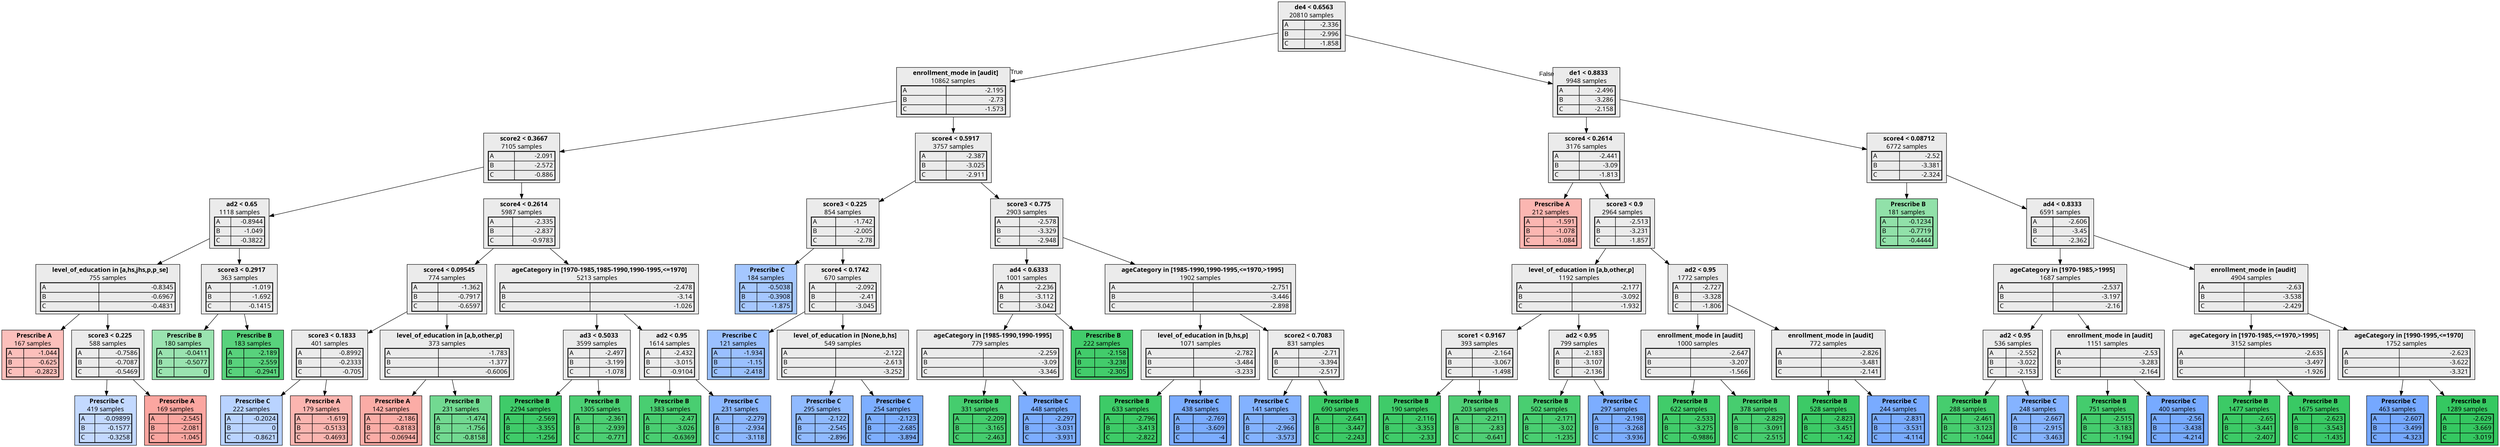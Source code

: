 digraph {
    1 [label=<  <TABLE BORDER="0" CELLPADDING="0">
      <TR>
    <TD>
      <B> de4 &lt; 0.6563</B>
    </TD>
  </TR>

    <TR>
      <TD>20810 samples</TD>
    </TR>
    <TR>
  <TD>
    <TABLE CELLSPACING="0">
      
        <TR >
    <TD ALIGN="LEFT">A</TD>
    <TD ALIGN="RIGHT">-2.336</TD>
  </TR>
  <TR class="highlighted">
    <TD ALIGN="LEFT">B</TD>
    <TD ALIGN="RIGHT">-2.996</TD>
  </TR>
  <TR >
    <TD ALIGN="LEFT">C</TD>
    <TD ALIGN="RIGHT">-1.858</TD>
  </TR>

    </TABLE>
  </TD>
</TR>

  </TABLE>
>,fillcolor="#EBEBEB",shape=box,fontname="bold arial",style="filled"];
    1 -> 2 [labeldistance=2.5, labelangle=45, headlabel="True",fontname="arial"];
    1 -> 49 [labeldistance=2.5, labelangle=-45, headlabel="False",fontname="arial"];
    2 [label=<  <TABLE BORDER="0" CELLPADDING="0">
      <TR>
    <TD>
      <B> enrollment_mode in [audit]</B>
    </TD>
  </TR>

    <TR>
      <TD>10862 samples</TD>
    </TR>
    <TR>
  <TD>
    <TABLE CELLSPACING="0">
      
        <TR >
    <TD ALIGN="LEFT">A</TD>
    <TD ALIGN="RIGHT">-2.195</TD>
  </TR>
  <TR class="highlighted">
    <TD ALIGN="LEFT">B</TD>
    <TD ALIGN="RIGHT">-2.73</TD>
  </TR>
  <TR >
    <TD ALIGN="LEFT">C</TD>
    <TD ALIGN="RIGHT">-1.573</TD>
  </TR>

    </TABLE>
  </TD>
</TR>

  </TABLE>
>,fillcolor="#EBEBEB",shape=box,fontname="bold arial",style="filled"];
    2 -> 3;
    2 -> 28;
    3 [label=<  <TABLE BORDER="0" CELLPADDING="0">
      <TR>
    <TD>
      <B> score2 &lt; 0.3667</B>
    </TD>
  </TR>

    <TR>
      <TD>7105 samples</TD>
    </TR>
    <TR>
  <TD>
    <TABLE CELLSPACING="0">
      
        <TR >
    <TD ALIGN="LEFT">A</TD>
    <TD ALIGN="RIGHT">-2.091</TD>
  </TR>
  <TR class="highlighted">
    <TD ALIGN="LEFT">B</TD>
    <TD ALIGN="RIGHT">-2.572</TD>
  </TR>
  <TR >
    <TD ALIGN="LEFT">C</TD>
    <TD ALIGN="RIGHT">-0.886</TD>
  </TR>

    </TABLE>
  </TD>
</TR>

  </TABLE>
>,fillcolor="#EBEBEB",shape=box,fontname="bold arial",style="filled"];
    3 -> 4;
    3 -> 13;
    4 [label=<  <TABLE BORDER="0" CELLPADDING="0">
      <TR>
    <TD>
      <B> ad2 &lt; 0.65</B>
    </TD>
  </TR>

    <TR>
      <TD>1118 samples</TD>
    </TR>
    <TR>
  <TD>
    <TABLE CELLSPACING="0">
      
        <TR >
    <TD ALIGN="LEFT">A</TD>
    <TD ALIGN="RIGHT">-0.8944</TD>
  </TR>
  <TR class="highlighted">
    <TD ALIGN="LEFT">B</TD>
    <TD ALIGN="RIGHT">-1.049</TD>
  </TR>
  <TR >
    <TD ALIGN="LEFT">C</TD>
    <TD ALIGN="RIGHT">-0.3822</TD>
  </TR>

    </TABLE>
  </TD>
</TR>

  </TABLE>
>,fillcolor="#EBEBEB",shape=box,fontname="bold arial",style="filled"];
    4 -> 5;
    4 -> 10;
    5 [label=<  <TABLE BORDER="0" CELLPADDING="0">
      <TR>
    <TD>
      <B> level_of_education in [a,hs,jhs,p,p_se]</B>
    </TD>
  </TR>

    <TR>
      <TD>755 samples</TD>
    </TR>
    <TR>
  <TD>
    <TABLE CELLSPACING="0">
      
        <TR class="highlighted">
    <TD ALIGN="LEFT">A</TD>
    <TD ALIGN="RIGHT">-0.8345</TD>
  </TR>
  <TR >
    <TD ALIGN="LEFT">B</TD>
    <TD ALIGN="RIGHT">-0.6967</TD>
  </TR>
  <TR >
    <TD ALIGN="LEFT">C</TD>
    <TD ALIGN="RIGHT">-0.4831</TD>
  </TR>

    </TABLE>
  </TD>
</TR>

  </TABLE>
>,fillcolor="#EBEBEB",shape=box,fontname="bold arial",style="filled"];
    5 -> 6;
    5 -> 7;
    6 [label=<  <TABLE BORDER="0" CELLPADDING="0">
      <TR>
    <TD>
      <B>Prescribe A</B>
    </TD>
  </TR>

    <TR>
      <TD>167 samples</TD>
    </TR>
    <TR>
  <TD>
    <TABLE CELLSPACING="0">
      
        <TR class="highlighted">
    <TD ALIGN="LEFT">A</TD>
    <TD ALIGN="RIGHT">-1.044</TD>
  </TR>
  <TR >
    <TD ALIGN="LEFT">B</TD>
    <TD ALIGN="RIGHT">-0.625</TD>
  </TR>
  <TR >
    <TD ALIGN="LEFT">C</TD>
    <TD ALIGN="RIGHT">-0.2823</TD>
  </TR>

    </TABLE>
  </TD>
</TR>

  </TABLE>
>,fillcolor="#F8766D77",shape=box,fontname="bold arial",style="filled",color=black];
    7 [label=<  <TABLE BORDER="0" CELLPADDING="0">
      <TR>
    <TD>
      <B> score3 &lt; 0.225</B>
    </TD>
  </TR>

    <TR>
      <TD>588 samples</TD>
    </TR>
    <TR>
  <TD>
    <TABLE CELLSPACING="0">
      
        <TR class="highlighted">
    <TD ALIGN="LEFT">A</TD>
    <TD ALIGN="RIGHT">-0.7586</TD>
  </TR>
  <TR >
    <TD ALIGN="LEFT">B</TD>
    <TD ALIGN="RIGHT">-0.7087</TD>
  </TR>
  <TR >
    <TD ALIGN="LEFT">C</TD>
    <TD ALIGN="RIGHT">-0.5469</TD>
  </TR>

    </TABLE>
  </TD>
</TR>

  </TABLE>
>,fillcolor="#EBEBEB",shape=box,fontname="bold arial",style="filled"];
    7 -> 8;
    7 -> 9;
    8 [label=<  <TABLE BORDER="0" CELLPADDING="0">
      <TR>
    <TD>
      <B>Prescribe C</B>
    </TD>
  </TR>

    <TR>
      <TD>419 samples</TD>
    </TR>
    <TR>
  <TD>
    <TABLE CELLSPACING="0">
      
        <TR >
    <TD ALIGN="LEFT">A</TD>
    <TD ALIGN="RIGHT">-0.09899</TD>
  </TR>
  <TR >
    <TD ALIGN="LEFT">B</TD>
    <TD ALIGN="RIGHT">-0.1577</TD>
  </TR>
  <TR class="highlighted">
    <TD ALIGN="LEFT">C</TD>
    <TD ALIGN="RIGHT">-0.3258</TD>
  </TR>

    </TABLE>
  </TD>
</TR>

  </TABLE>
>,fillcolor="#619CFF60",shape=box,fontname="bold arial",style="filled",color=black];
    9 [label=<  <TABLE BORDER="0" CELLPADDING="0">
      <TR>
    <TD>
      <B>Prescribe A</B>
    </TD>
  </TR>

    <TR>
      <TD>169 samples</TD>
    </TR>
    <TR>
  <TD>
    <TABLE CELLSPACING="0">
      
        <TR class="highlighted">
    <TD ALIGN="LEFT">A</TD>
    <TD ALIGN="RIGHT">-2.545</TD>
  </TR>
  <TR >
    <TD ALIGN="LEFT">B</TD>
    <TD ALIGN="RIGHT">-2.081</TD>
  </TR>
  <TR >
    <TD ALIGN="LEFT">C</TD>
    <TD ALIGN="RIGHT">-1.045</TD>
  </TR>

    </TABLE>
  </TD>
</TR>

  </TABLE>
>,fillcolor="#F8766Da6",shape=box,fontname="bold arial",style="filled",color=black];
    10 [label=<  <TABLE BORDER="0" CELLPADDING="0">
      <TR>
    <TD>
      <B> score3 &lt; 0.2917</B>
    </TD>
  </TR>

    <TR>
      <TD>363 samples</TD>
    </TR>
    <TR>
  <TD>
    <TABLE CELLSPACING="0">
      
        <TR >
    <TD ALIGN="LEFT">A</TD>
    <TD ALIGN="RIGHT">-1.019</TD>
  </TR>
  <TR class="highlighted">
    <TD ALIGN="LEFT">B</TD>
    <TD ALIGN="RIGHT">-1.692</TD>
  </TR>
  <TR >
    <TD ALIGN="LEFT">C</TD>
    <TD ALIGN="RIGHT">-0.1415</TD>
  </TR>

    </TABLE>
  </TD>
</TR>

  </TABLE>
>,fillcolor="#EBEBEB",shape=box,fontname="bold arial",style="filled"];
    10 -> 11;
    10 -> 12;
    11 [label=<  <TABLE BORDER="0" CELLPADDING="0">
      <TR>
    <TD>
      <B>Prescribe B</B>
    </TD>
  </TR>

    <TR>
      <TD>180 samples</TD>
    </TR>
    <TR>
  <TD>
    <TABLE CELLSPACING="0">
      
        <TR >
    <TD ALIGN="LEFT">A</TD>
    <TD ALIGN="RIGHT">-0.0411</TD>
  </TR>
  <TR class="highlighted">
    <TD ALIGN="LEFT">B</TD>
    <TD ALIGN="RIGHT">-0.5077</TD>
  </TR>
  <TR >
    <TD ALIGN="LEFT">C</TD>
    <TD ALIGN="RIGHT">0</TD>
  </TR>

    </TABLE>
  </TD>
</TR>

  </TABLE>
>,fillcolor="#00BA3865",shape=box,fontname="bold arial",style="filled",color=black];
    12 [label=<  <TABLE BORDER="0" CELLPADDING="0">
      <TR>
    <TD>
      <B>Prescribe B</B>
    </TD>
  </TR>

    <TR>
      <TD>183 samples</TD>
    </TR>
    <TR>
  <TD>
    <TABLE CELLSPACING="0">
      
        <TR >
    <TD ALIGN="LEFT">A</TD>
    <TD ALIGN="RIGHT">-2.189</TD>
  </TR>
  <TR class="highlighted">
    <TD ALIGN="LEFT">B</TD>
    <TD ALIGN="RIGHT">-2.559</TD>
  </TR>
  <TR >
    <TD ALIGN="LEFT">C</TD>
    <TD ALIGN="RIGHT">-0.2941</TD>
  </TR>

    </TABLE>
  </TD>
</TR>

  </TABLE>
>,fillcolor="#00BA38a7",shape=box,fontname="bold arial",style="filled",color=black];
    13 [label=<  <TABLE BORDER="0" CELLPADDING="0">
      <TR>
    <TD>
      <B> score4 &lt; 0.2614</B>
    </TD>
  </TR>

    <TR>
      <TD>5987 samples</TD>
    </TR>
    <TR>
  <TD>
    <TABLE CELLSPACING="0">
      
        <TR >
    <TD ALIGN="LEFT">A</TD>
    <TD ALIGN="RIGHT">-2.335</TD>
  </TR>
  <TR class="highlighted">
    <TD ALIGN="LEFT">B</TD>
    <TD ALIGN="RIGHT">-2.837</TD>
  </TR>
  <TR >
    <TD ALIGN="LEFT">C</TD>
    <TD ALIGN="RIGHT">-0.9783</TD>
  </TR>

    </TABLE>
  </TD>
</TR>

  </TABLE>
>,fillcolor="#EBEBEB",shape=box,fontname="bold arial",style="filled"];
    13 -> 14;
    13 -> 21;
    14 [label=<  <TABLE BORDER="0" CELLPADDING="0">
      <TR>
    <TD>
      <B> score4 &lt; 0.09545</B>
    </TD>
  </TR>

    <TR>
      <TD>774 samples</TD>
    </TR>
    <TR>
  <TD>
    <TABLE CELLSPACING="0">
      
        <TR class="highlighted">
    <TD ALIGN="LEFT">A</TD>
    <TD ALIGN="RIGHT">-1.362</TD>
  </TR>
  <TR >
    <TD ALIGN="LEFT">B</TD>
    <TD ALIGN="RIGHT">-0.7917</TD>
  </TR>
  <TR >
    <TD ALIGN="LEFT">C</TD>
    <TD ALIGN="RIGHT">-0.6597</TD>
  </TR>

    </TABLE>
  </TD>
</TR>

  </TABLE>
>,fillcolor="#EBEBEB",shape=box,fontname="bold arial",style="filled"];
    14 -> 15;
    14 -> 18;
    15 [label=<  <TABLE BORDER="0" CELLPADDING="0">
      <TR>
    <TD>
      <B> score3 &lt; 0.1833</B>
    </TD>
  </TR>

    <TR>
      <TD>401 samples</TD>
    </TR>
    <TR>
  <TD>
    <TABLE CELLSPACING="0">
      
        <TR class="highlighted">
    <TD ALIGN="LEFT">A</TD>
    <TD ALIGN="RIGHT">-0.8992</TD>
  </TR>
  <TR >
    <TD ALIGN="LEFT">B</TD>
    <TD ALIGN="RIGHT">-0.2333</TD>
  </TR>
  <TR >
    <TD ALIGN="LEFT">C</TD>
    <TD ALIGN="RIGHT">-0.705</TD>
  </TR>

    </TABLE>
  </TD>
</TR>

  </TABLE>
>,fillcolor="#EBEBEB",shape=box,fontname="bold arial",style="filled"];
    15 -> 16;
    15 -> 17;
    16 [label=<  <TABLE BORDER="0" CELLPADDING="0">
      <TR>
    <TD>
      <B>Prescribe C</B>
    </TD>
  </TR>

    <TR>
      <TD>222 samples</TD>
    </TR>
    <TR>
  <TD>
    <TABLE CELLSPACING="0">
      
        <TR >
    <TD ALIGN="LEFT">A</TD>
    <TD ALIGN="RIGHT">-0.2024</TD>
  </TR>
  <TR >
    <TD ALIGN="LEFT">B</TD>
    <TD ALIGN="RIGHT">0</TD>
  </TR>
  <TR class="highlighted">
    <TD ALIGN="LEFT">C</TD>
    <TD ALIGN="RIGHT">-0.8621</TD>
  </TR>

    </TABLE>
  </TD>
</TR>

  </TABLE>
>,fillcolor="#619CFF71",shape=box,fontname="bold arial",style="filled",color=black];
    17 [label=<  <TABLE BORDER="0" CELLPADDING="0">
      <TR>
    <TD>
      <B>Prescribe A</B>
    </TD>
  </TR>

    <TR>
      <TD>179 samples</TD>
    </TR>
    <TR>
  <TD>
    <TABLE CELLSPACING="0">
      
        <TR class="highlighted">
    <TD ALIGN="LEFT">A</TD>
    <TD ALIGN="RIGHT">-1.619</TD>
  </TR>
  <TR >
    <TD ALIGN="LEFT">B</TD>
    <TD ALIGN="RIGHT">-0.5133</TD>
  </TR>
  <TR >
    <TD ALIGN="LEFT">C</TD>
    <TD ALIGN="RIGHT">-0.4693</TD>
  </TR>

    </TABLE>
  </TD>
</TR>

  </TABLE>
>,fillcolor="#F8766D89",shape=box,fontname="bold arial",style="filled",color=black];
    18 [label=<  <TABLE BORDER="0" CELLPADDING="0">
      <TR>
    <TD>
      <B> level_of_education in [a,b,other,p]</B>
    </TD>
  </TR>

    <TR>
      <TD>373 samples</TD>
    </TR>
    <TR>
  <TD>
    <TABLE CELLSPACING="0">
      
        <TR class="highlighted">
    <TD ALIGN="LEFT">A</TD>
    <TD ALIGN="RIGHT">-1.783</TD>
  </TR>
  <TR >
    <TD ALIGN="LEFT">B</TD>
    <TD ALIGN="RIGHT">-1.377</TD>
  </TR>
  <TR >
    <TD ALIGN="LEFT">C</TD>
    <TD ALIGN="RIGHT">-0.6006</TD>
  </TR>

    </TABLE>
  </TD>
</TR>

  </TABLE>
>,fillcolor="#EBEBEB",shape=box,fontname="bold arial",style="filled"];
    18 -> 19;
    18 -> 20;
    19 [label=<  <TABLE BORDER="0" CELLPADDING="0">
      <TR>
    <TD>
      <B>Prescribe A</B>
    </TD>
  </TR>

    <TR>
      <TD>142 samples</TD>
    </TR>
    <TR>
  <TD>
    <TABLE CELLSPACING="0">
      
        <TR class="highlighted">
    <TD ALIGN="LEFT">A</TD>
    <TD ALIGN="RIGHT">-2.186</TD>
  </TR>
  <TR >
    <TD ALIGN="LEFT">B</TD>
    <TD ALIGN="RIGHT">-0.8183</TD>
  </TR>
  <TR >
    <TD ALIGN="LEFT">C</TD>
    <TD ALIGN="RIGHT">-0.06944</TD>
  </TR>

    </TABLE>
  </TD>
</TR>

  </TABLE>
>,fillcolor="#F8766D9b",shape=box,fontname="bold arial",style="filled",color=black];
    20 [label=<  <TABLE BORDER="0" CELLPADDING="0">
      <TR>
    <TD>
      <B>Prescribe B</B>
    </TD>
  </TR>

    <TR>
      <TD>231 samples</TD>
    </TR>
    <TR>
  <TD>
    <TABLE CELLSPACING="0">
      
        <TR >
    <TD ALIGN="LEFT">A</TD>
    <TD ALIGN="RIGHT">-1.474</TD>
  </TR>
  <TR class="highlighted">
    <TD ALIGN="LEFT">B</TD>
    <TD ALIGN="RIGHT">-1.756</TD>
  </TR>
  <TR >
    <TD ALIGN="LEFT">C</TD>
    <TD ALIGN="RIGHT">-0.8158</TD>
  </TR>

    </TABLE>
  </TD>
</TR>

  </TABLE>
>,fillcolor="#00BA388d",shape=box,fontname="bold arial",style="filled",color=black];
    21 [label=<  <TABLE BORDER="0" CELLPADDING="0">
      <TR>
    <TD>
      <B> ageCategory in [1970-1985,1985-1990,1990-1995,&lt;=1970]</B>
    </TD>
  </TR>

    <TR>
      <TD>5213 samples</TD>
    </TR>
    <TR>
  <TD>
    <TABLE CELLSPACING="0">
      
        <TR >
    <TD ALIGN="LEFT">A</TD>
    <TD ALIGN="RIGHT">-2.478</TD>
  </TR>
  <TR class="highlighted">
    <TD ALIGN="LEFT">B</TD>
    <TD ALIGN="RIGHT">-3.14</TD>
  </TR>
  <TR >
    <TD ALIGN="LEFT">C</TD>
    <TD ALIGN="RIGHT">-1.026</TD>
  </TR>

    </TABLE>
  </TD>
</TR>

  </TABLE>
>,fillcolor="#EBEBEB",shape=box,fontname="bold arial",style="filled"];
    21 -> 22;
    21 -> 25;
    22 [label=<  <TABLE BORDER="0" CELLPADDING="0">
      <TR>
    <TD>
      <B> ad3 &lt; 0.5033</B>
    </TD>
  </TR>

    <TR>
      <TD>3599 samples</TD>
    </TR>
    <TR>
  <TD>
    <TABLE CELLSPACING="0">
      
        <TR >
    <TD ALIGN="LEFT">A</TD>
    <TD ALIGN="RIGHT">-2.497</TD>
  </TR>
  <TR class="highlighted">
    <TD ALIGN="LEFT">B</TD>
    <TD ALIGN="RIGHT">-3.199</TD>
  </TR>
  <TR >
    <TD ALIGN="LEFT">C</TD>
    <TD ALIGN="RIGHT">-1.078</TD>
  </TR>

    </TABLE>
  </TD>
</TR>

  </TABLE>
>,fillcolor="#EBEBEB",shape=box,fontname="bold arial",style="filled"];
    22 -> 23;
    22 -> 24;
    23 [label=<  <TABLE BORDER="0" CELLPADDING="0">
      <TR>
    <TD>
      <B>Prescribe B</B>
    </TD>
  </TR>

    <TR>
      <TD>2294 samples</TD>
    </TR>
    <TR>
  <TD>
    <TABLE CELLSPACING="0">
      
        <TR >
    <TD ALIGN="LEFT">A</TD>
    <TD ALIGN="RIGHT">-2.569</TD>
  </TR>
  <TR class="highlighted">
    <TD ALIGN="LEFT">B</TD>
    <TD ALIGN="RIGHT">-3.355</TD>
  </TR>
  <TR >
    <TD ALIGN="LEFT">C</TD>
    <TD ALIGN="RIGHT">-1.256</TD>
  </TR>

    </TABLE>
  </TD>
</TR>

  </TABLE>
>,fillcolor="#00BA38c0",shape=box,fontname="bold arial",style="filled",color=black];
    24 [label=<  <TABLE BORDER="0" CELLPADDING="0">
      <TR>
    <TD>
      <B>Prescribe B</B>
    </TD>
  </TR>

    <TR>
      <TD>1305 samples</TD>
    </TR>
    <TR>
  <TD>
    <TABLE CELLSPACING="0">
      
        <TR >
    <TD ALIGN="LEFT">A</TD>
    <TD ALIGN="RIGHT">-2.361</TD>
  </TR>
  <TR class="highlighted">
    <TD ALIGN="LEFT">B</TD>
    <TD ALIGN="RIGHT">-2.939</TD>
  </TR>
  <TR >
    <TD ALIGN="LEFT">C</TD>
    <TD ALIGN="RIGHT">-0.771</TD>
  </TR>

    </TABLE>
  </TD>
</TR>

  </TABLE>
>,fillcolor="#00BA38b3",shape=box,fontname="bold arial",style="filled",color=black];
    25 [label=<  <TABLE BORDER="0" CELLPADDING="0">
      <TR>
    <TD>
      <B> ad2 &lt; 0.95</B>
    </TD>
  </TR>

    <TR>
      <TD>1614 samples</TD>
    </TR>
    <TR>
  <TD>
    <TABLE CELLSPACING="0">
      
        <TR >
    <TD ALIGN="LEFT">A</TD>
    <TD ALIGN="RIGHT">-2.432</TD>
  </TR>
  <TR class="highlighted">
    <TD ALIGN="LEFT">B</TD>
    <TD ALIGN="RIGHT">-3.015</TD>
  </TR>
  <TR >
    <TD ALIGN="LEFT">C</TD>
    <TD ALIGN="RIGHT">-0.9104</TD>
  </TR>

    </TABLE>
  </TD>
</TR>

  </TABLE>
>,fillcolor="#EBEBEB",shape=box,fontname="bold arial",style="filled"];
    25 -> 26;
    25 -> 27;
    26 [label=<  <TABLE BORDER="0" CELLPADDING="0">
      <TR>
    <TD>
      <B>Prescribe B</B>
    </TD>
  </TR>

    <TR>
      <TD>1383 samples</TD>
    </TR>
    <TR>
  <TD>
    <TABLE CELLSPACING="0">
      
        <TR >
    <TD ALIGN="LEFT">A</TD>
    <TD ALIGN="RIGHT">-2.47</TD>
  </TR>
  <TR class="highlighted">
    <TD ALIGN="LEFT">B</TD>
    <TD ALIGN="RIGHT">-3.026</TD>
  </TR>
  <TR >
    <TD ALIGN="LEFT">C</TD>
    <TD ALIGN="RIGHT">-0.6369</TD>
  </TR>

    </TABLE>
  </TD>
</TR>

  </TABLE>
>,fillcolor="#00BA38b6",shape=box,fontname="bold arial",style="filled",color=black];
    27 [label=<  <TABLE BORDER="0" CELLPADDING="0">
      <TR>
    <TD>
      <B>Prescribe C</B>
    </TD>
  </TR>

    <TR>
      <TD>231 samples</TD>
    </TR>
    <TR>
  <TD>
    <TABLE CELLSPACING="0">
      
        <TR >
    <TD ALIGN="LEFT">A</TD>
    <TD ALIGN="RIGHT">-2.279</TD>
  </TR>
  <TR >
    <TD ALIGN="LEFT">B</TD>
    <TD ALIGN="RIGHT">-2.934</TD>
  </TR>
  <TR class="highlighted">
    <TD ALIGN="LEFT">C</TD>
    <TD ALIGN="RIGHT">-3.118</TD>
  </TR>

    </TABLE>
  </TD>
</TR>

  </TABLE>
>,fillcolor="#619CFFb9",shape=box,fontname="bold arial",style="filled",color=black];
    28 [label=<  <TABLE BORDER="0" CELLPADDING="0">
      <TR>
    <TD>
      <B> score4 &lt; 0.5917</B>
    </TD>
  </TR>

    <TR>
      <TD>3757 samples</TD>
    </TR>
    <TR>
  <TD>
    <TABLE CELLSPACING="0">
      
        <TR >
    <TD ALIGN="LEFT">A</TD>
    <TD ALIGN="RIGHT">-2.387</TD>
  </TR>
  <TR class="highlighted">
    <TD ALIGN="LEFT">B</TD>
    <TD ALIGN="RIGHT">-3.025</TD>
  </TR>
  <TR >
    <TD ALIGN="LEFT">C</TD>
    <TD ALIGN="RIGHT">-2.911</TD>
  </TR>

    </TABLE>
  </TD>
</TR>

  </TABLE>
>,fillcolor="#EBEBEB",shape=box,fontname="bold arial",style="filled"];
    28 -> 29;
    28 -> 36;
    29 [label=<  <TABLE BORDER="0" CELLPADDING="0">
      <TR>
    <TD>
      <B> score3 &lt; 0.225</B>
    </TD>
  </TR>

    <TR>
      <TD>854 samples</TD>
    </TR>
    <TR>
  <TD>
    <TABLE CELLSPACING="0">
      
        <TR >
    <TD ALIGN="LEFT">A</TD>
    <TD ALIGN="RIGHT">-1.742</TD>
  </TR>
  <TR >
    <TD ALIGN="LEFT">B</TD>
    <TD ALIGN="RIGHT">-2.005</TD>
  </TR>
  <TR class="highlighted">
    <TD ALIGN="LEFT">C</TD>
    <TD ALIGN="RIGHT">-2.78</TD>
  </TR>

    </TABLE>
  </TD>
</TR>

  </TABLE>
>,fillcolor="#EBEBEB",shape=box,fontname="bold arial",style="filled"];
    29 -> 30;
    29 -> 31;
    30 [label=<  <TABLE BORDER="0" CELLPADDING="0">
      <TR>
    <TD>
      <B>Prescribe C</B>
    </TD>
  </TR>

    <TR>
      <TD>184 samples</TD>
    </TR>
    <TR>
  <TD>
    <TABLE CELLSPACING="0">
      
        <TR >
    <TD ALIGN="LEFT">A</TD>
    <TD ALIGN="RIGHT">-0.5038</TD>
  </TR>
  <TR >
    <TD ALIGN="LEFT">B</TD>
    <TD ALIGN="RIGHT">-0.3908</TD>
  </TR>
  <TR class="highlighted">
    <TD ALIGN="LEFT">C</TD>
    <TD ALIGN="RIGHT">-1.875</TD>
  </TR>

    </TABLE>
  </TD>
</TR>

  </TABLE>
>,fillcolor="#619CFF91",shape=box,fontname="bold arial",style="filled",color=black];
    31 [label=<  <TABLE BORDER="0" CELLPADDING="0">
      <TR>
    <TD>
      <B> score4 &lt; 0.1742</B>
    </TD>
  </TR>

    <TR>
      <TD>670 samples</TD>
    </TR>
    <TR>
  <TD>
    <TABLE CELLSPACING="0">
      
        <TR >
    <TD ALIGN="LEFT">A</TD>
    <TD ALIGN="RIGHT">-2.092</TD>
  </TR>
  <TR >
    <TD ALIGN="LEFT">B</TD>
    <TD ALIGN="RIGHT">-2.41</TD>
  </TR>
  <TR class="highlighted">
    <TD ALIGN="LEFT">C</TD>
    <TD ALIGN="RIGHT">-3.045</TD>
  </TR>

    </TABLE>
  </TD>
</TR>

  </TABLE>
>,fillcolor="#EBEBEB",shape=box,fontname="bold arial",style="filled"];
    31 -> 32;
    31 -> 33;
    32 [label=<  <TABLE BORDER="0" CELLPADDING="0">
      <TR>
    <TD>
      <B>Prescribe C</B>
    </TD>
  </TR>

    <TR>
      <TD>121 samples</TD>
    </TR>
    <TR>
  <TD>
    <TABLE CELLSPACING="0">
      
        <TR >
    <TD ALIGN="LEFT">A</TD>
    <TD ALIGN="RIGHT">-1.934</TD>
  </TR>
  <TR >
    <TD ALIGN="LEFT">B</TD>
    <TD ALIGN="RIGHT">-1.15</TD>
  </TR>
  <TR class="highlighted">
    <TD ALIGN="LEFT">C</TD>
    <TD ALIGN="RIGHT">-2.418</TD>
  </TR>

    </TABLE>
  </TD>
</TR>

  </TABLE>
>,fillcolor="#619CFFa2",shape=box,fontname="bold arial",style="filled",color=black];
    33 [label=<  <TABLE BORDER="0" CELLPADDING="0">
      <TR>
    <TD>
      <B> level_of_education in [None,b,hs]</B>
    </TD>
  </TR>

    <TR>
      <TD>549 samples</TD>
    </TR>
    <TR>
  <TD>
    <TABLE CELLSPACING="0">
      
        <TR >
    <TD ALIGN="LEFT">A</TD>
    <TD ALIGN="RIGHT">-2.122</TD>
  </TR>
  <TR >
    <TD ALIGN="LEFT">B</TD>
    <TD ALIGN="RIGHT">-2.613</TD>
  </TR>
  <TR class="highlighted">
    <TD ALIGN="LEFT">C</TD>
    <TD ALIGN="RIGHT">-3.252</TD>
  </TR>

    </TABLE>
  </TD>
</TR>

  </TABLE>
>,fillcolor="#EBEBEB",shape=box,fontname="bold arial",style="filled"];
    33 -> 34;
    33 -> 35;
    34 [label=<  <TABLE BORDER="0" CELLPADDING="0">
      <TR>
    <TD>
      <B>Prescribe C</B>
    </TD>
  </TR>

    <TR>
      <TD>295 samples</TD>
    </TR>
    <TR>
  <TD>
    <TABLE CELLSPACING="0">
      
        <TR >
    <TD ALIGN="LEFT">A</TD>
    <TD ALIGN="RIGHT">-2.122</TD>
  </TR>
  <TR >
    <TD ALIGN="LEFT">B</TD>
    <TD ALIGN="RIGHT">-2.545</TD>
  </TR>
  <TR class="highlighted">
    <TD ALIGN="LEFT">C</TD>
    <TD ALIGN="RIGHT">-2.896</TD>
  </TR>

    </TABLE>
  </TD>
</TR>

  </TABLE>
>,fillcolor="#619CFFb2",shape=box,fontname="bold arial",style="filled",color=black];
    35 [label=<  <TABLE BORDER="0" CELLPADDING="0">
      <TR>
    <TD>
      <B>Prescribe C</B>
    </TD>
  </TR>

    <TR>
      <TD>254 samples</TD>
    </TR>
    <TR>
  <TD>
    <TABLE CELLSPACING="0">
      
        <TR >
    <TD ALIGN="LEFT">A</TD>
    <TD ALIGN="RIGHT">-2.123</TD>
  </TR>
  <TR >
    <TD ALIGN="LEFT">B</TD>
    <TD ALIGN="RIGHT">-2.685</TD>
  </TR>
  <TR class="highlighted">
    <TD ALIGN="LEFT">C</TD>
    <TD ALIGN="RIGHT">-3.894</TD>
  </TR>

    </TABLE>
  </TD>
</TR>

  </TABLE>
>,fillcolor="#619CFFd1",shape=box,fontname="bold arial",style="filled",color=black];
    36 [label=<  <TABLE BORDER="0" CELLPADDING="0">
      <TR>
    <TD>
      <B> score3 &lt; 0.775</B>
    </TD>
  </TR>

    <TR>
      <TD>2903 samples</TD>
    </TR>
    <TR>
  <TD>
    <TABLE CELLSPACING="0">
      
        <TR >
    <TD ALIGN="LEFT">A</TD>
    <TD ALIGN="RIGHT">-2.578</TD>
  </TR>
  <TR class="highlighted">
    <TD ALIGN="LEFT">B</TD>
    <TD ALIGN="RIGHT">-3.329</TD>
  </TR>
  <TR >
    <TD ALIGN="LEFT">C</TD>
    <TD ALIGN="RIGHT">-2.948</TD>
  </TR>

    </TABLE>
  </TD>
</TR>

  </TABLE>
>,fillcolor="#EBEBEB",shape=box,fontname="bold arial",style="filled"];
    36 -> 37;
    36 -> 42;
    37 [label=<  <TABLE BORDER="0" CELLPADDING="0">
      <TR>
    <TD>
      <B> ad4 &lt; 0.6333</B>
    </TD>
  </TR>

    <TR>
      <TD>1001 samples</TD>
    </TR>
    <TR>
  <TD>
    <TABLE CELLSPACING="0">
      
        <TR >
    <TD ALIGN="LEFT">A</TD>
    <TD ALIGN="RIGHT">-2.236</TD>
  </TR>
  <TR class="highlighted">
    <TD ALIGN="LEFT">B</TD>
    <TD ALIGN="RIGHT">-3.112</TD>
  </TR>
  <TR >
    <TD ALIGN="LEFT">C</TD>
    <TD ALIGN="RIGHT">-3.042</TD>
  </TR>

    </TABLE>
  </TD>
</TR>

  </TABLE>
>,fillcolor="#EBEBEB",shape=box,fontname="bold arial",style="filled"];
    37 -> 38;
    37 -> 41;
    38 [label=<  <TABLE BORDER="0" CELLPADDING="0">
      <TR>
    <TD>
      <B> ageCategory in [1985-1990,1990-1995]</B>
    </TD>
  </TR>

    <TR>
      <TD>779 samples</TD>
    </TR>
    <TR>
  <TD>
    <TABLE CELLSPACING="0">
      
        <TR >
    <TD ALIGN="LEFT">A</TD>
    <TD ALIGN="RIGHT">-2.259</TD>
  </TR>
  <TR >
    <TD ALIGN="LEFT">B</TD>
    <TD ALIGN="RIGHT">-3.09</TD>
  </TR>
  <TR class="highlighted">
    <TD ALIGN="LEFT">C</TD>
    <TD ALIGN="RIGHT">-3.346</TD>
  </TR>

    </TABLE>
  </TD>
</TR>

  </TABLE>
>,fillcolor="#EBEBEB",shape=box,fontname="bold arial",style="filled"];
    38 -> 39;
    38 -> 40;
    39 [label=<  <TABLE BORDER="0" CELLPADDING="0">
      <TR>
    <TD>
      <B>Prescribe B</B>
    </TD>
  </TR>

    <TR>
      <TD>331 samples</TD>
    </TR>
    <TR>
  <TD>
    <TABLE CELLSPACING="0">
      
        <TR >
    <TD ALIGN="LEFT">A</TD>
    <TD ALIGN="RIGHT">-2.209</TD>
  </TR>
  <TR class="highlighted">
    <TD ALIGN="LEFT">B</TD>
    <TD ALIGN="RIGHT">-3.165</TD>
  </TR>
  <TR >
    <TD ALIGN="LEFT">C</TD>
    <TD ALIGN="RIGHT">-2.463</TD>
  </TR>

    </TABLE>
  </TD>
</TR>

  </TABLE>
>,fillcolor="#00BA38ba",shape=box,fontname="bold arial",style="filled",color=black];
    40 [label=<  <TABLE BORDER="0" CELLPADDING="0">
      <TR>
    <TD>
      <B>Prescribe C</B>
    </TD>
  </TR>

    <TR>
      <TD>448 samples</TD>
    </TR>
    <TR>
  <TD>
    <TABLE CELLSPACING="0">
      
        <TR >
    <TD ALIGN="LEFT">A</TD>
    <TD ALIGN="RIGHT">-2.297</TD>
  </TR>
  <TR >
    <TD ALIGN="LEFT">B</TD>
    <TD ALIGN="RIGHT">-3.031</TD>
  </TR>
  <TR class="highlighted">
    <TD ALIGN="LEFT">C</TD>
    <TD ALIGN="RIGHT">-3.931</TD>
  </TR>

    </TABLE>
  </TD>
</TR>

  </TABLE>
>,fillcolor="#619CFFd3",shape=box,fontname="bold arial",style="filled",color=black];
    41 [label=<  <TABLE BORDER="0" CELLPADDING="0">
      <TR>
    <TD>
      <B>Prescribe B</B>
    </TD>
  </TR>

    <TR>
      <TD>222 samples</TD>
    </TR>
    <TR>
  <TD>
    <TABLE CELLSPACING="0">
      
        <TR >
    <TD ALIGN="LEFT">A</TD>
    <TD ALIGN="RIGHT">-2.158</TD>
  </TR>
  <TR class="highlighted">
    <TD ALIGN="LEFT">B</TD>
    <TD ALIGN="RIGHT">-3.238</TD>
  </TR>
  <TR >
    <TD ALIGN="LEFT">C</TD>
    <TD ALIGN="RIGHT">-2.305</TD>
  </TR>

    </TABLE>
  </TD>
</TR>

  </TABLE>
>,fillcolor="#00BA38bd",shape=box,fontname="bold arial",style="filled",color=black];
    42 [label=<  <TABLE BORDER="0" CELLPADDING="0">
      <TR>
    <TD>
      <B> ageCategory in [1985-1990,1990-1995,&lt;=1970,&gt;1995]</B>
    </TD>
  </TR>

    <TR>
      <TD>1902 samples</TD>
    </TR>
    <TR>
  <TD>
    <TABLE CELLSPACING="0">
      
        <TR >
    <TD ALIGN="LEFT">A</TD>
    <TD ALIGN="RIGHT">-2.751</TD>
  </TR>
  <TR class="highlighted">
    <TD ALIGN="LEFT">B</TD>
    <TD ALIGN="RIGHT">-3.446</TD>
  </TR>
  <TR >
    <TD ALIGN="LEFT">C</TD>
    <TD ALIGN="RIGHT">-2.898</TD>
  </TR>

    </TABLE>
  </TD>
</TR>

  </TABLE>
>,fillcolor="#EBEBEB",shape=box,fontname="bold arial",style="filled"];
    42 -> 43;
    42 -> 46;
    43 [label=<  <TABLE BORDER="0" CELLPADDING="0">
      <TR>
    <TD>
      <B> level_of_education in [b,hs,p]</B>
    </TD>
  </TR>

    <TR>
      <TD>1071 samples</TD>
    </TR>
    <TR>
  <TD>
    <TABLE CELLSPACING="0">
      
        <TR >
    <TD ALIGN="LEFT">A</TD>
    <TD ALIGN="RIGHT">-2.782</TD>
  </TR>
  <TR class="highlighted">
    <TD ALIGN="LEFT">B</TD>
    <TD ALIGN="RIGHT">-3.484</TD>
  </TR>
  <TR >
    <TD ALIGN="LEFT">C</TD>
    <TD ALIGN="RIGHT">-3.233</TD>
  </TR>

    </TABLE>
  </TD>
</TR>

  </TABLE>
>,fillcolor="#EBEBEB",shape=box,fontname="bold arial",style="filled"];
    43 -> 44;
    43 -> 45;
    44 [label=<  <TABLE BORDER="0" CELLPADDING="0">
      <TR>
    <TD>
      <B>Prescribe B</B>
    </TD>
  </TR>

    <TR>
      <TD>633 samples</TD>
    </TR>
    <TR>
  <TD>
    <TABLE CELLSPACING="0">
      
        <TR >
    <TD ALIGN="LEFT">A</TD>
    <TD ALIGN="RIGHT">-2.796</TD>
  </TR>
  <TR class="highlighted">
    <TD ALIGN="LEFT">B</TD>
    <TD ALIGN="RIGHT">-3.413</TD>
  </TR>
  <TR >
    <TD ALIGN="LEFT">C</TD>
    <TD ALIGN="RIGHT">-2.822</TD>
  </TR>

    </TABLE>
  </TD>
</TR>

  </TABLE>
>,fillcolor="#00BA38c2",shape=box,fontname="bold arial",style="filled",color=black];
    45 [label=<  <TABLE BORDER="0" CELLPADDING="0">
      <TR>
    <TD>
      <B>Prescribe C</B>
    </TD>
  </TR>

    <TR>
      <TD>438 samples</TD>
    </TR>
    <TR>
  <TD>
    <TABLE CELLSPACING="0">
      
        <TR >
    <TD ALIGN="LEFT">A</TD>
    <TD ALIGN="RIGHT">-2.769</TD>
  </TR>
  <TR >
    <TD ALIGN="LEFT">B</TD>
    <TD ALIGN="RIGHT">-3.609</TD>
  </TR>
  <TR class="highlighted">
    <TD ALIGN="LEFT">C</TD>
    <TD ALIGN="RIGHT">-4</TD>
  </TR>

    </TABLE>
  </TD>
</TR>

  </TABLE>
>,fillcolor="#619CFFd5",shape=box,fontname="bold arial",style="filled",color=black];
    46 [label=<  <TABLE BORDER="0" CELLPADDING="0">
      <TR>
    <TD>
      <B> score2 &lt; 0.7083</B>
    </TD>
  </TR>

    <TR>
      <TD>831 samples</TD>
    </TR>
    <TR>
  <TD>
    <TABLE CELLSPACING="0">
      
        <TR >
    <TD ALIGN="LEFT">A</TD>
    <TD ALIGN="RIGHT">-2.71</TD>
  </TR>
  <TR class="highlighted">
    <TD ALIGN="LEFT">B</TD>
    <TD ALIGN="RIGHT">-3.394</TD>
  </TR>
  <TR >
    <TD ALIGN="LEFT">C</TD>
    <TD ALIGN="RIGHT">-2.517</TD>
  </TR>

    </TABLE>
  </TD>
</TR>

  </TABLE>
>,fillcolor="#EBEBEB",shape=box,fontname="bold arial",style="filled"];
    46 -> 47;
    46 -> 48;
    47 [label=<  <TABLE BORDER="0" CELLPADDING="0">
      <TR>
    <TD>
      <B>Prescribe C</B>
    </TD>
  </TR>

    <TR>
      <TD>141 samples</TD>
    </TR>
    <TR>
  <TD>
    <TABLE CELLSPACING="0">
      
        <TR >
    <TD ALIGN="LEFT">A</TD>
    <TD ALIGN="RIGHT">-3</TD>
  </TR>
  <TR >
    <TD ALIGN="LEFT">B</TD>
    <TD ALIGN="RIGHT">-2.966</TD>
  </TR>
  <TR class="highlighted">
    <TD ALIGN="LEFT">C</TD>
    <TD ALIGN="RIGHT">-3.573</TD>
  </TR>

    </TABLE>
  </TD>
</TR>

  </TABLE>
>,fillcolor="#619CFFc7",shape=box,fontname="bold arial",style="filled",color=black];
    48 [label=<  <TABLE BORDER="0" CELLPADDING="0">
      <TR>
    <TD>
      <B>Prescribe B</B>
    </TD>
  </TR>

    <TR>
      <TD>690 samples</TD>
    </TR>
    <TR>
  <TD>
    <TABLE CELLSPACING="0">
      
        <TR >
    <TD ALIGN="LEFT">A</TD>
    <TD ALIGN="RIGHT">-2.641</TD>
  </TR>
  <TR class="highlighted">
    <TD ALIGN="LEFT">B</TD>
    <TD ALIGN="RIGHT">-3.447</TD>
  </TR>
  <TR >
    <TD ALIGN="LEFT">C</TD>
    <TD ALIGN="RIGHT">-2.243</TD>
  </TR>

    </TABLE>
  </TD>
</TR>

  </TABLE>
>,fillcolor="#00BA38c3",shape=box,fontname="bold arial",style="filled",color=black];
    49 [label=<  <TABLE BORDER="0" CELLPADDING="0">
      <TR>
    <TD>
      <B> de1 &lt; 0.8833</B>
    </TD>
  </TR>

    <TR>
      <TD>9948 samples</TD>
    </TR>
    <TR>
  <TD>
    <TABLE CELLSPACING="0">
      
        <TR >
    <TD ALIGN="LEFT">A</TD>
    <TD ALIGN="RIGHT">-2.496</TD>
  </TR>
  <TR class="highlighted">
    <TD ALIGN="LEFT">B</TD>
    <TD ALIGN="RIGHT">-3.286</TD>
  </TR>
  <TR >
    <TD ALIGN="LEFT">C</TD>
    <TD ALIGN="RIGHT">-2.158</TD>
  </TR>

    </TABLE>
  </TD>
</TR>

  </TABLE>
>,fillcolor="#EBEBEB",shape=box,fontname="bold arial",style="filled"];
    49 -> 50;
    49 -> 67;
    50 [label=<  <TABLE BORDER="0" CELLPADDING="0">
      <TR>
    <TD>
      <B> score4 &lt; 0.2614</B>
    </TD>
  </TR>

    <TR>
      <TD>3176 samples</TD>
    </TR>
    <TR>
  <TD>
    <TABLE CELLSPACING="0">
      
        <TR >
    <TD ALIGN="LEFT">A</TD>
    <TD ALIGN="RIGHT">-2.441</TD>
  </TR>
  <TR class="highlighted">
    <TD ALIGN="LEFT">B</TD>
    <TD ALIGN="RIGHT">-3.09</TD>
  </TR>
  <TR >
    <TD ALIGN="LEFT">C</TD>
    <TD ALIGN="RIGHT">-1.813</TD>
  </TR>

    </TABLE>
  </TD>
</TR>

  </TABLE>
>,fillcolor="#EBEBEB",shape=box,fontname="bold arial",style="filled"];
    50 -> 51;
    50 -> 52;
    51 [label=<  <TABLE BORDER="0" CELLPADDING="0">
      <TR>
    <TD>
      <B>Prescribe A</B>
    </TD>
  </TR>

    <TR>
      <TD>212 samples</TD>
    </TR>
    <TR>
  <TD>
    <TABLE CELLSPACING="0">
      
        <TR class="highlighted">
    <TD ALIGN="LEFT">A</TD>
    <TD ALIGN="RIGHT">-1.591</TD>
  </TR>
  <TR >
    <TD ALIGN="LEFT">B</TD>
    <TD ALIGN="RIGHT">-1.078</TD>
  </TR>
  <TR >
    <TD ALIGN="LEFT">C</TD>
    <TD ALIGN="RIGHT">-1.084</TD>
  </TR>

    </TABLE>
  </TD>
</TR>

  </TABLE>
>,fillcolor="#F8766D88",shape=box,fontname="bold arial",style="filled",color=black];
    52 [label=<  <TABLE BORDER="0" CELLPADDING="0">
      <TR>
    <TD>
      <B> score3 &lt; 0.9</B>
    </TD>
  </TR>

    <TR>
      <TD>2964 samples</TD>
    </TR>
    <TR>
  <TD>
    <TABLE CELLSPACING="0">
      
        <TR >
    <TD ALIGN="LEFT">A</TD>
    <TD ALIGN="RIGHT">-2.513</TD>
  </TR>
  <TR class="highlighted">
    <TD ALIGN="LEFT">B</TD>
    <TD ALIGN="RIGHT">-3.231</TD>
  </TR>
  <TR >
    <TD ALIGN="LEFT">C</TD>
    <TD ALIGN="RIGHT">-1.857</TD>
  </TR>

    </TABLE>
  </TD>
</TR>

  </TABLE>
>,fillcolor="#EBEBEB",shape=box,fontname="bold arial",style="filled"];
    52 -> 53;
    52 -> 60;
    53 [label=<  <TABLE BORDER="0" CELLPADDING="0">
      <TR>
    <TD>
      <B> level_of_education in [a,b,other,p]</B>
    </TD>
  </TR>

    <TR>
      <TD>1192 samples</TD>
    </TR>
    <TR>
  <TD>
    <TABLE CELLSPACING="0">
      
        <TR >
    <TD ALIGN="LEFT">A</TD>
    <TD ALIGN="RIGHT">-2.177</TD>
  </TR>
  <TR class="highlighted">
    <TD ALIGN="LEFT">B</TD>
    <TD ALIGN="RIGHT">-3.092</TD>
  </TR>
  <TR >
    <TD ALIGN="LEFT">C</TD>
    <TD ALIGN="RIGHT">-1.932</TD>
  </TR>

    </TABLE>
  </TD>
</TR>

  </TABLE>
>,fillcolor="#EBEBEB",shape=box,fontname="bold arial",style="filled"];
    53 -> 54;
    53 -> 57;
    54 [label=<  <TABLE BORDER="0" CELLPADDING="0">
      <TR>
    <TD>
      <B> score1 &lt; 0.9167</B>
    </TD>
  </TR>

    <TR>
      <TD>393 samples</TD>
    </TR>
    <TR>
  <TD>
    <TABLE CELLSPACING="0">
      
        <TR >
    <TD ALIGN="LEFT">A</TD>
    <TD ALIGN="RIGHT">-2.164</TD>
  </TR>
  <TR class="highlighted">
    <TD ALIGN="LEFT">B</TD>
    <TD ALIGN="RIGHT">-3.067</TD>
  </TR>
  <TR >
    <TD ALIGN="LEFT">C</TD>
    <TD ALIGN="RIGHT">-1.498</TD>
  </TR>

    </TABLE>
  </TD>
</TR>

  </TABLE>
>,fillcolor="#EBEBEB",shape=box,fontname="bold arial",style="filled"];
    54 -> 55;
    54 -> 56;
    55 [label=<  <TABLE BORDER="0" CELLPADDING="0">
      <TR>
    <TD>
      <B>Prescribe B</B>
    </TD>
  </TR>

    <TR>
      <TD>190 samples</TD>
    </TR>
    <TR>
  <TD>
    <TABLE CELLSPACING="0">
      
        <TR >
    <TD ALIGN="LEFT">A</TD>
    <TD ALIGN="RIGHT">-2.116</TD>
  </TR>
  <TR class="highlighted">
    <TD ALIGN="LEFT">B</TD>
    <TD ALIGN="RIGHT">-3.353</TD>
  </TR>
  <TR >
    <TD ALIGN="LEFT">C</TD>
    <TD ALIGN="RIGHT">-2.33</TD>
  </TR>

    </TABLE>
  </TD>
</TR>

  </TABLE>
>,fillcolor="#00BA38c0",shape=box,fontname="bold arial",style="filled",color=black];
    56 [label=<  <TABLE BORDER="0" CELLPADDING="0">
      <TR>
    <TD>
      <B>Prescribe B</B>
    </TD>
  </TR>

    <TR>
      <TD>203 samples</TD>
    </TR>
    <TR>
  <TD>
    <TABLE CELLSPACING="0">
      
        <TR >
    <TD ALIGN="LEFT">A</TD>
    <TD ALIGN="RIGHT">-2.211</TD>
  </TR>
  <TR class="highlighted">
    <TD ALIGN="LEFT">B</TD>
    <TD ALIGN="RIGHT">-2.83</TD>
  </TR>
  <TR >
    <TD ALIGN="LEFT">C</TD>
    <TD ALIGN="RIGHT">-0.641</TD>
  </TR>

    </TABLE>
  </TD>
</TR>

  </TABLE>
>,fillcolor="#00BA38b0",shape=box,fontname="bold arial",style="filled",color=black];
    57 [label=<  <TABLE BORDER="0" CELLPADDING="0">
      <TR>
    <TD>
      <B> ad2 &lt; 0.95</B>
    </TD>
  </TR>

    <TR>
      <TD>799 samples</TD>
    </TR>
    <TR>
  <TD>
    <TABLE CELLSPACING="0">
      
        <TR >
    <TD ALIGN="LEFT">A</TD>
    <TD ALIGN="RIGHT">-2.183</TD>
  </TR>
  <TR class="highlighted">
    <TD ALIGN="LEFT">B</TD>
    <TD ALIGN="RIGHT">-3.107</TD>
  </TR>
  <TR >
    <TD ALIGN="LEFT">C</TD>
    <TD ALIGN="RIGHT">-2.136</TD>
  </TR>

    </TABLE>
  </TD>
</TR>

  </TABLE>
>,fillcolor="#EBEBEB",shape=box,fontname="bold arial",style="filled"];
    57 -> 58;
    57 -> 59;
    58 [label=<  <TABLE BORDER="0" CELLPADDING="0">
      <TR>
    <TD>
      <B>Prescribe B</B>
    </TD>
  </TR>

    <TR>
      <TD>502 samples</TD>
    </TR>
    <TR>
  <TD>
    <TABLE CELLSPACING="0">
      
        <TR >
    <TD ALIGN="LEFT">A</TD>
    <TD ALIGN="RIGHT">-2.171</TD>
  </TR>
  <TR class="highlighted">
    <TD ALIGN="LEFT">B</TD>
    <TD ALIGN="RIGHT">-3.02</TD>
  </TR>
  <TR >
    <TD ALIGN="LEFT">C</TD>
    <TD ALIGN="RIGHT">-1.235</TD>
  </TR>

    </TABLE>
  </TD>
</TR>

  </TABLE>
>,fillcolor="#00BA38b6",shape=box,fontname="bold arial",style="filled",color=black];
    59 [label=<  <TABLE BORDER="0" CELLPADDING="0">
      <TR>
    <TD>
      <B>Prescribe C</B>
    </TD>
  </TR>

    <TR>
      <TD>297 samples</TD>
    </TR>
    <TR>
  <TD>
    <TABLE CELLSPACING="0">
      
        <TR >
    <TD ALIGN="LEFT">A</TD>
    <TD ALIGN="RIGHT">-2.198</TD>
  </TR>
  <TR >
    <TD ALIGN="LEFT">B</TD>
    <TD ALIGN="RIGHT">-3.268</TD>
  </TR>
  <TR class="highlighted">
    <TD ALIGN="LEFT">C</TD>
    <TD ALIGN="RIGHT">-3.936</TD>
  </TR>

    </TABLE>
  </TD>
</TR>

  </TABLE>
>,fillcolor="#619CFFd3",shape=box,fontname="bold arial",style="filled",color=black];
    60 [label=<  <TABLE BORDER="0" CELLPADDING="0">
      <TR>
    <TD>
      <B> ad2 &lt; 0.95</B>
    </TD>
  </TR>

    <TR>
      <TD>1772 samples</TD>
    </TR>
    <TR>
  <TD>
    <TABLE CELLSPACING="0">
      
        <TR >
    <TD ALIGN="LEFT">A</TD>
    <TD ALIGN="RIGHT">-2.727</TD>
  </TR>
  <TR class="highlighted">
    <TD ALIGN="LEFT">B</TD>
    <TD ALIGN="RIGHT">-3.328</TD>
  </TR>
  <TR >
    <TD ALIGN="LEFT">C</TD>
    <TD ALIGN="RIGHT">-1.806</TD>
  </TR>

    </TABLE>
  </TD>
</TR>

  </TABLE>
>,fillcolor="#EBEBEB",shape=box,fontname="bold arial",style="filled"];
    60 -> 61;
    60 -> 64;
    61 [label=<  <TABLE BORDER="0" CELLPADDING="0">
      <TR>
    <TD>
      <B> enrollment_mode in [audit]</B>
    </TD>
  </TR>

    <TR>
      <TD>1000 samples</TD>
    </TR>
    <TR>
  <TD>
    <TABLE CELLSPACING="0">
      
        <TR >
    <TD ALIGN="LEFT">A</TD>
    <TD ALIGN="RIGHT">-2.647</TD>
  </TR>
  <TR class="highlighted">
    <TD ALIGN="LEFT">B</TD>
    <TD ALIGN="RIGHT">-3.207</TD>
  </TR>
  <TR >
    <TD ALIGN="LEFT">C</TD>
    <TD ALIGN="RIGHT">-1.566</TD>
  </TR>

    </TABLE>
  </TD>
</TR>

  </TABLE>
>,fillcolor="#EBEBEB",shape=box,fontname="bold arial",style="filled"];
    61 -> 62;
    61 -> 63;
    62 [label=<  <TABLE BORDER="0" CELLPADDING="0">
      <TR>
    <TD>
      <B>Prescribe B</B>
    </TD>
  </TR>

    <TR>
      <TD>622 samples</TD>
    </TR>
    <TR>
  <TD>
    <TABLE CELLSPACING="0">
      
        <TR >
    <TD ALIGN="LEFT">A</TD>
    <TD ALIGN="RIGHT">-2.533</TD>
  </TR>
  <TR class="highlighted">
    <TD ALIGN="LEFT">B</TD>
    <TD ALIGN="RIGHT">-3.275</TD>
  </TR>
  <TR >
    <TD ALIGN="LEFT">C</TD>
    <TD ALIGN="RIGHT">-0.9886</TD>
  </TR>

    </TABLE>
  </TD>
</TR>

  </TABLE>
>,fillcolor="#00BA38be",shape=box,fontname="bold arial",style="filled",color=black];
    63 [label=<  <TABLE BORDER="0" CELLPADDING="0">
      <TR>
    <TD>
      <B>Prescribe B</B>
    </TD>
  </TR>

    <TR>
      <TD>378 samples</TD>
    </TR>
    <TR>
  <TD>
    <TABLE CELLSPACING="0">
      
        <TR >
    <TD ALIGN="LEFT">A</TD>
    <TD ALIGN="RIGHT">-2.829</TD>
  </TR>
  <TR class="highlighted">
    <TD ALIGN="LEFT">B</TD>
    <TD ALIGN="RIGHT">-3.091</TD>
  </TR>
  <TR >
    <TD ALIGN="LEFT">C</TD>
    <TD ALIGN="RIGHT">-2.515</TD>
  </TR>

    </TABLE>
  </TD>
</TR>

  </TABLE>
>,fillcolor="#00BA38b8",shape=box,fontname="bold arial",style="filled",color=black];
    64 [label=<  <TABLE BORDER="0" CELLPADDING="0">
      <TR>
    <TD>
      <B> enrollment_mode in [audit]</B>
    </TD>
  </TR>

    <TR>
      <TD>772 samples</TD>
    </TR>
    <TR>
  <TD>
    <TABLE CELLSPACING="0">
      
        <TR >
    <TD ALIGN="LEFT">A</TD>
    <TD ALIGN="RIGHT">-2.826</TD>
  </TR>
  <TR class="highlighted">
    <TD ALIGN="LEFT">B</TD>
    <TD ALIGN="RIGHT">-3.481</TD>
  </TR>
  <TR >
    <TD ALIGN="LEFT">C</TD>
    <TD ALIGN="RIGHT">-2.141</TD>
  </TR>

    </TABLE>
  </TD>
</TR>

  </TABLE>
>,fillcolor="#EBEBEB",shape=box,fontname="bold arial",style="filled"];
    64 -> 65;
    64 -> 66;
    65 [label=<  <TABLE BORDER="0" CELLPADDING="0">
      <TR>
    <TD>
      <B>Prescribe B</B>
    </TD>
  </TR>

    <TR>
      <TD>528 samples</TD>
    </TR>
    <TR>
  <TD>
    <TABLE CELLSPACING="0">
      
        <TR >
    <TD ALIGN="LEFT">A</TD>
    <TD ALIGN="RIGHT">-2.823</TD>
  </TR>
  <TR class="highlighted">
    <TD ALIGN="LEFT">B</TD>
    <TD ALIGN="RIGHT">-3.451</TD>
  </TR>
  <TR >
    <TD ALIGN="LEFT">C</TD>
    <TD ALIGN="RIGHT">-1.42</TD>
  </TR>

    </TABLE>
  </TD>
</TR>

  </TABLE>
>,fillcolor="#00BA38c3",shape=box,fontname="bold arial",style="filled",color=black];
    66 [label=<  <TABLE BORDER="0" CELLPADDING="0">
      <TR>
    <TD>
      <B>Prescribe C</B>
    </TD>
  </TR>

    <TR>
      <TD>244 samples</TD>
    </TR>
    <TR>
  <TD>
    <TABLE CELLSPACING="0">
      
        <TR >
    <TD ALIGN="LEFT">A</TD>
    <TD ALIGN="RIGHT">-2.831</TD>
  </TR>
  <TR >
    <TD ALIGN="LEFT">B</TD>
    <TD ALIGN="RIGHT">-3.531</TD>
  </TR>
  <TR class="highlighted">
    <TD ALIGN="LEFT">C</TD>
    <TD ALIGN="RIGHT">-4.114</TD>
  </TR>

    </TABLE>
  </TD>
</TR>

  </TABLE>
>,fillcolor="#619CFFd8",shape=box,fontname="bold arial",style="filled",color=black];
    67 [label=<  <TABLE BORDER="0" CELLPADDING="0">
      <TR>
    <TD>
      <B> score4 &lt; 0.08712</B>
    </TD>
  </TR>

    <TR>
      <TD>6772 samples</TD>
    </TR>
    <TR>
  <TD>
    <TABLE CELLSPACING="0">
      
        <TR >
    <TD ALIGN="LEFT">A</TD>
    <TD ALIGN="RIGHT">-2.52</TD>
  </TR>
  <TR class="highlighted">
    <TD ALIGN="LEFT">B</TD>
    <TD ALIGN="RIGHT">-3.381</TD>
  </TR>
  <TR >
    <TD ALIGN="LEFT">C</TD>
    <TD ALIGN="RIGHT">-2.324</TD>
  </TR>

    </TABLE>
  </TD>
</TR>

  </TABLE>
>,fillcolor="#EBEBEB",shape=box,fontname="bold arial",style="filled"];
    67 -> 68;
    67 -> 69;
    68 [label=<  <TABLE BORDER="0" CELLPADDING="0">
      <TR>
    <TD>
      <B>Prescribe B</B>
    </TD>
  </TR>

    <TR>
      <TD>181 samples</TD>
    </TR>
    <TR>
  <TD>
    <TABLE CELLSPACING="0">
      
        <TR >
    <TD ALIGN="LEFT">A</TD>
    <TD ALIGN="RIGHT">-0.1234</TD>
  </TR>
  <TR class="highlighted">
    <TD ALIGN="LEFT">B</TD>
    <TD ALIGN="RIGHT">-0.7719</TD>
  </TR>
  <TR >
    <TD ALIGN="LEFT">C</TD>
    <TD ALIGN="RIGHT">-0.4444</TD>
  </TR>

    </TABLE>
  </TD>
</TR>

  </TABLE>
>,fillcolor="#00BA386e",shape=box,fontname="bold arial",style="filled",color=black];
    69 [label=<  <TABLE BORDER="0" CELLPADDING="0">
      <TR>
    <TD>
      <B> ad4 &lt; 0.8333</B>
    </TD>
  </TR>

    <TR>
      <TD>6591 samples</TD>
    </TR>
    <TR>
  <TD>
    <TABLE CELLSPACING="0">
      
        <TR >
    <TD ALIGN="LEFT">A</TD>
    <TD ALIGN="RIGHT">-2.606</TD>
  </TR>
  <TR class="highlighted">
    <TD ALIGN="LEFT">B</TD>
    <TD ALIGN="RIGHT">-3.45</TD>
  </TR>
  <TR >
    <TD ALIGN="LEFT">C</TD>
    <TD ALIGN="RIGHT">-2.362</TD>
  </TR>

    </TABLE>
  </TD>
</TR>

  </TABLE>
>,fillcolor="#EBEBEB",shape=box,fontname="bold arial",style="filled"];
    69 -> 70;
    69 -> 77;
    70 [label=<  <TABLE BORDER="0" CELLPADDING="0">
      <TR>
    <TD>
      <B> ageCategory in [1970-1985,&gt;1995]</B>
    </TD>
  </TR>

    <TR>
      <TD>1687 samples</TD>
    </TR>
    <TR>
  <TD>
    <TABLE CELLSPACING="0">
      
        <TR >
    <TD ALIGN="LEFT">A</TD>
    <TD ALIGN="RIGHT">-2.537</TD>
  </TR>
  <TR class="highlighted">
    <TD ALIGN="LEFT">B</TD>
    <TD ALIGN="RIGHT">-3.197</TD>
  </TR>
  <TR >
    <TD ALIGN="LEFT">C</TD>
    <TD ALIGN="RIGHT">-2.16</TD>
  </TR>

    </TABLE>
  </TD>
</TR>

  </TABLE>
>,fillcolor="#EBEBEB",shape=box,fontname="bold arial",style="filled"];
    70 -> 71;
    70 -> 74;
    71 [label=<  <TABLE BORDER="0" CELLPADDING="0">
      <TR>
    <TD>
      <B> ad2 &lt; 0.95</B>
    </TD>
  </TR>

    <TR>
      <TD>536 samples</TD>
    </TR>
    <TR>
  <TD>
    <TABLE CELLSPACING="0">
      
        <TR >
    <TD ALIGN="LEFT">A</TD>
    <TD ALIGN="RIGHT">-2.552</TD>
  </TR>
  <TR class="highlighted">
    <TD ALIGN="LEFT">B</TD>
    <TD ALIGN="RIGHT">-3.022</TD>
  </TR>
  <TR >
    <TD ALIGN="LEFT">C</TD>
    <TD ALIGN="RIGHT">-2.153</TD>
  </TR>

    </TABLE>
  </TD>
</TR>

  </TABLE>
>,fillcolor="#EBEBEB",shape=box,fontname="bold arial",style="filled"];
    71 -> 72;
    71 -> 73;
    72 [label=<  <TABLE BORDER="0" CELLPADDING="0">
      <TR>
    <TD>
      <B>Prescribe B</B>
    </TD>
  </TR>

    <TR>
      <TD>288 samples</TD>
    </TR>
    <TR>
  <TD>
    <TABLE CELLSPACING="0">
      
        <TR >
    <TD ALIGN="LEFT">A</TD>
    <TD ALIGN="RIGHT">-2.461</TD>
  </TR>
  <TR class="highlighted">
    <TD ALIGN="LEFT">B</TD>
    <TD ALIGN="RIGHT">-3.123</TD>
  </TR>
  <TR >
    <TD ALIGN="LEFT">C</TD>
    <TD ALIGN="RIGHT">-1.044</TD>
  </TR>

    </TABLE>
  </TD>
</TR>

  </TABLE>
>,fillcolor="#00BA38b9",shape=box,fontname="bold arial",style="filled",color=black];
    73 [label=<  <TABLE BORDER="0" CELLPADDING="0">
      <TR>
    <TD>
      <B>Prescribe C</B>
    </TD>
  </TR>

    <TR>
      <TD>248 samples</TD>
    </TR>
    <TR>
  <TD>
    <TABLE CELLSPACING="0">
      
        <TR >
    <TD ALIGN="LEFT">A</TD>
    <TD ALIGN="RIGHT">-2.667</TD>
  </TR>
  <TR >
    <TD ALIGN="LEFT">B</TD>
    <TD ALIGN="RIGHT">-2.915</TD>
  </TR>
  <TR class="highlighted">
    <TD ALIGN="LEFT">C</TD>
    <TD ALIGN="RIGHT">-3.463</TD>
  </TR>

    </TABLE>
  </TD>
</TR>

  </TABLE>
>,fillcolor="#619CFFc4",shape=box,fontname="bold arial",style="filled",color=black];
    74 [label=<  <TABLE BORDER="0" CELLPADDING="0">
      <TR>
    <TD>
      <B> enrollment_mode in [audit]</B>
    </TD>
  </TR>

    <TR>
      <TD>1151 samples</TD>
    </TR>
    <TR>
  <TD>
    <TABLE CELLSPACING="0">
      
        <TR >
    <TD ALIGN="LEFT">A</TD>
    <TD ALIGN="RIGHT">-2.53</TD>
  </TR>
  <TR class="highlighted">
    <TD ALIGN="LEFT">B</TD>
    <TD ALIGN="RIGHT">-3.283</TD>
  </TR>
  <TR >
    <TD ALIGN="LEFT">C</TD>
    <TD ALIGN="RIGHT">-2.164</TD>
  </TR>

    </TABLE>
  </TD>
</TR>

  </TABLE>
>,fillcolor="#EBEBEB",shape=box,fontname="bold arial",style="filled"];
    74 -> 75;
    74 -> 76;
    75 [label=<  <TABLE BORDER="0" CELLPADDING="0">
      <TR>
    <TD>
      <B>Prescribe B</B>
    </TD>
  </TR>

    <TR>
      <TD>751 samples</TD>
    </TR>
    <TR>
  <TD>
    <TABLE CELLSPACING="0">
      
        <TR >
    <TD ALIGN="LEFT">A</TD>
    <TD ALIGN="RIGHT">-2.515</TD>
  </TR>
  <TR class="highlighted">
    <TD ALIGN="LEFT">B</TD>
    <TD ALIGN="RIGHT">-3.183</TD>
  </TR>
  <TR >
    <TD ALIGN="LEFT">C</TD>
    <TD ALIGN="RIGHT">-1.194</TD>
  </TR>

    </TABLE>
  </TD>
</TR>

  </TABLE>
>,fillcolor="#00BA38bb",shape=box,fontname="bold arial",style="filled",color=black];
    76 [label=<  <TABLE BORDER="0" CELLPADDING="0">
      <TR>
    <TD>
      <B>Prescribe C</B>
    </TD>
  </TR>

    <TR>
      <TD>400 samples</TD>
    </TR>
    <TR>
  <TD>
    <TABLE CELLSPACING="0">
      
        <TR >
    <TD ALIGN="LEFT">A</TD>
    <TD ALIGN="RIGHT">-2.56</TD>
  </TR>
  <TR >
    <TD ALIGN="LEFT">B</TD>
    <TD ALIGN="RIGHT">-3.438</TD>
  </TR>
  <TR class="highlighted">
    <TD ALIGN="LEFT">C</TD>
    <TD ALIGN="RIGHT">-4.214</TD>
  </TR>

    </TABLE>
  </TD>
</TR>

  </TABLE>
>,fillcolor="#619CFFdc",shape=box,fontname="bold arial",style="filled",color=black];
    77 [label=<  <TABLE BORDER="0" CELLPADDING="0">
      <TR>
    <TD>
      <B> enrollment_mode in [audit]</B>
    </TD>
  </TR>

    <TR>
      <TD>4904 samples</TD>
    </TR>
    <TR>
  <TD>
    <TABLE CELLSPACING="0">
      
        <TR >
    <TD ALIGN="LEFT">A</TD>
    <TD ALIGN="RIGHT">-2.63</TD>
  </TR>
  <TR class="highlighted">
    <TD ALIGN="LEFT">B</TD>
    <TD ALIGN="RIGHT">-3.538</TD>
  </TR>
  <TR >
    <TD ALIGN="LEFT">C</TD>
    <TD ALIGN="RIGHT">-2.429</TD>
  </TR>

    </TABLE>
  </TD>
</TR>

  </TABLE>
>,fillcolor="#EBEBEB",shape=box,fontname="bold arial",style="filled"];
    77 -> 78;
    77 -> 81;
    78 [label=<  <TABLE BORDER="0" CELLPADDING="0">
      <TR>
    <TD>
      <B> ageCategory in [1970-1985,&lt;=1970,&gt;1995]</B>
    </TD>
  </TR>

    <TR>
      <TD>3152 samples</TD>
    </TR>
    <TR>
  <TD>
    <TABLE CELLSPACING="0">
      
        <TR >
    <TD ALIGN="LEFT">A</TD>
    <TD ALIGN="RIGHT">-2.635</TD>
  </TR>
  <TR class="highlighted">
    <TD ALIGN="LEFT">B</TD>
    <TD ALIGN="RIGHT">-3.497</TD>
  </TR>
  <TR >
    <TD ALIGN="LEFT">C</TD>
    <TD ALIGN="RIGHT">-1.926</TD>
  </TR>

    </TABLE>
  </TD>
</TR>

  </TABLE>
>,fillcolor="#EBEBEB",shape=box,fontname="bold arial",style="filled"];
    78 -> 79;
    78 -> 80;
    79 [label=<  <TABLE BORDER="0" CELLPADDING="0">
      <TR>
    <TD>
      <B>Prescribe B</B>
    </TD>
  </TR>

    <TR>
      <TD>1477 samples</TD>
    </TR>
    <TR>
  <TD>
    <TABLE CELLSPACING="0">
      
        <TR >
    <TD ALIGN="LEFT">A</TD>
    <TD ALIGN="RIGHT">-2.65</TD>
  </TR>
  <TR class="highlighted">
    <TD ALIGN="LEFT">B</TD>
    <TD ALIGN="RIGHT">-3.441</TD>
  </TR>
  <TR >
    <TD ALIGN="LEFT">C</TD>
    <TD ALIGN="RIGHT">-2.407</TD>
  </TR>

    </TABLE>
  </TD>
</TR>

  </TABLE>
>,fillcolor="#00BA38c3",shape=box,fontname="bold arial",style="filled",color=black];
    80 [label=<  <TABLE BORDER="0" CELLPADDING="0">
      <TR>
    <TD>
      <B>Prescribe B</B>
    </TD>
  </TR>

    <TR>
      <TD>1675 samples</TD>
    </TR>
    <TR>
  <TD>
    <TABLE CELLSPACING="0">
      
        <TR >
    <TD ALIGN="LEFT">A</TD>
    <TD ALIGN="RIGHT">-2.623</TD>
  </TR>
  <TR class="highlighted">
    <TD ALIGN="LEFT">B</TD>
    <TD ALIGN="RIGHT">-3.543</TD>
  </TR>
  <TR >
    <TD ALIGN="LEFT">C</TD>
    <TD ALIGN="RIGHT">-1.435</TD>
  </TR>

    </TABLE>
  </TD>
</TR>

  </TABLE>
>,fillcolor="#00BA38c6",shape=box,fontname="bold arial",style="filled",color=black];
    81 [label=<  <TABLE BORDER="0" CELLPADDING="0">
      <TR>
    <TD>
      <B> ageCategory in [1990-1995,&lt;=1970]</B>
    </TD>
  </TR>

    <TR>
      <TD>1752 samples</TD>
    </TR>
    <TR>
  <TD>
    <TABLE CELLSPACING="0">
      
        <TR >
    <TD ALIGN="LEFT">A</TD>
    <TD ALIGN="RIGHT">-2.623</TD>
  </TR>
  <TR class="highlighted">
    <TD ALIGN="LEFT">B</TD>
    <TD ALIGN="RIGHT">-3.622</TD>
  </TR>
  <TR >
    <TD ALIGN="LEFT">C</TD>
    <TD ALIGN="RIGHT">-3.321</TD>
  </TR>

    </TABLE>
  </TD>
</TR>

  </TABLE>
>,fillcolor="#EBEBEB",shape=box,fontname="bold arial",style="filled"];
    81 -> 82;
    81 -> 83;
    82 [label=<  <TABLE BORDER="0" CELLPADDING="0">
      <TR>
    <TD>
      <B>Prescribe C</B>
    </TD>
  </TR>

    <TR>
      <TD>463 samples</TD>
    </TR>
    <TR>
  <TD>
    <TABLE CELLSPACING="0">
      
        <TR >
    <TD ALIGN="LEFT">A</TD>
    <TD ALIGN="RIGHT">-2.607</TD>
  </TR>
  <TR >
    <TD ALIGN="LEFT">B</TD>
    <TD ALIGN="RIGHT">-3.499</TD>
  </TR>
  <TR class="highlighted">
    <TD ALIGN="LEFT">C</TD>
    <TD ALIGN="RIGHT">-4.323</TD>
  </TR>

    </TABLE>
  </TD>
</TR>

  </TABLE>
>,fillcolor="#619CFFdf",shape=box,fontname="bold arial",style="filled",color=black];
    83 [label=<  <TABLE BORDER="0" CELLPADDING="0">
      <TR>
    <TD>
      <B>Prescribe B</B>
    </TD>
  </TR>

    <TR>
      <TD>1289 samples</TD>
    </TR>
    <TR>
  <TD>
    <TABLE CELLSPACING="0">
      
        <TR >
    <TD ALIGN="LEFT">A</TD>
    <TD ALIGN="RIGHT">-2.629</TD>
  </TR>
  <TR class="highlighted">
    <TD ALIGN="LEFT">B</TD>
    <TD ALIGN="RIGHT">-3.669</TD>
  </TR>
  <TR >
    <TD ALIGN="LEFT">C</TD>
    <TD ALIGN="RIGHT">-3.019</TD>
  </TR>

    </TABLE>
  </TD>
</TR>

  </TABLE>
>,fillcolor="#00BA38ca",shape=box,fontname="bold arial",style="filled",color=black];
}
